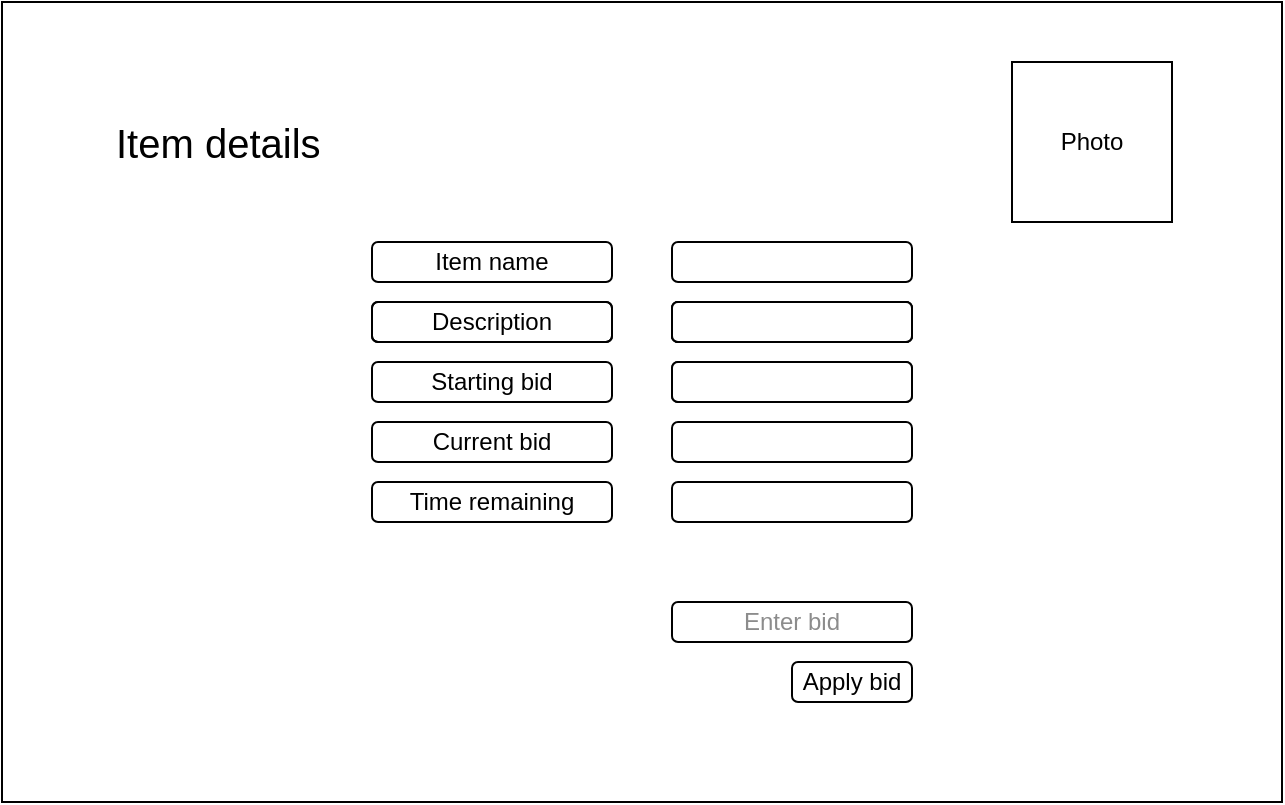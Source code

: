 <mxfile version="21.5.2" type="github">
  <diagram name="Page-1" id="ZwK1TVxV1vT6BhjGhmxK">
    <mxGraphModel dx="1434" dy="782" grid="1" gridSize="10" guides="1" tooltips="1" connect="1" arrows="1" fold="1" page="1" pageScale="1" pageWidth="850" pageHeight="1100" math="0" shadow="0">
      <root>
        <mxCell id="0" />
        <mxCell id="1" parent="0" />
        <mxCell id="0N-Cx6Ho1NlnJ_tPjS4K-1" value="" style="rounded=0;whiteSpace=wrap;html=1;fillColor=none;" parent="1" vertex="1">
          <mxGeometry x="105" y="170" width="640" height="400" as="geometry" />
        </mxCell>
        <mxCell id="0N-Cx6Ho1NlnJ_tPjS4K-2" value="" style="rounded=1;whiteSpace=wrap;html=1;" parent="1" vertex="1">
          <mxGeometry x="440" y="290" width="120" height="20" as="geometry" />
        </mxCell>
        <mxCell id="0N-Cx6Ho1NlnJ_tPjS4K-3" value="" style="rounded=1;whiteSpace=wrap;html=1;align=left;" parent="1" vertex="1">
          <mxGeometry x="440" y="320" width="120" height="20" as="geometry" />
        </mxCell>
        <mxCell id="0N-Cx6Ho1NlnJ_tPjS4K-4" value="" style="rounded=1;whiteSpace=wrap;html=1;align=left;" parent="1" vertex="1">
          <mxGeometry x="440" y="350" width="120" height="20" as="geometry" />
        </mxCell>
        <mxCell id="0N-Cx6Ho1NlnJ_tPjS4K-5" value="Item details" style="rounded=0;whiteSpace=wrap;html=1;fillColor=none;strokeColor=none;fontSize=20;align=left;" parent="1" vertex="1">
          <mxGeometry x="160" y="210" width="190" height="60" as="geometry" />
        </mxCell>
        <mxCell id="0N-Cx6Ho1NlnJ_tPjS4K-6" value="" style="rounded=1;whiteSpace=wrap;html=1;fillColor=none;" parent="1" vertex="1">
          <mxGeometry x="290" y="320" width="120" height="20" as="geometry" />
        </mxCell>
        <mxCell id="0N-Cx6Ho1NlnJ_tPjS4K-7" value="Starting bid" style="rounded=1;whiteSpace=wrap;html=1;fillColor=none;" parent="1" vertex="1">
          <mxGeometry x="290" y="350" width="120" height="20" as="geometry" />
        </mxCell>
        <mxCell id="0N-Cx6Ho1NlnJ_tPjS4K-8" value="Item name" style="rounded=1;whiteSpace=wrap;html=1;fillColor=none;" parent="1" vertex="1">
          <mxGeometry x="290" y="290" width="120" height="20" as="geometry" />
        </mxCell>
        <mxCell id="0N-Cx6Ho1NlnJ_tPjS4K-9" value="Description" style="rounded=1;whiteSpace=wrap;html=1;fillColor=none;" parent="1" vertex="1">
          <mxGeometry x="290" y="320" width="120" height="20" as="geometry" />
        </mxCell>
        <mxCell id="0N-Cx6Ho1NlnJ_tPjS4K-10" value="" style="rounded=1;whiteSpace=wrap;html=1;align=left;" parent="1" vertex="1">
          <mxGeometry x="440" y="320" width="120" height="20" as="geometry" />
        </mxCell>
        <mxCell id="0N-Cx6Ho1NlnJ_tPjS4K-11" value="" style="rounded=1;whiteSpace=wrap;html=1;align=left;" parent="1" vertex="1">
          <mxGeometry x="440" y="350" width="120" height="20" as="geometry" />
        </mxCell>
        <mxCell id="0N-Cx6Ho1NlnJ_tPjS4K-12" value="" style="rounded=1;whiteSpace=wrap;html=1;align=left;" parent="1" vertex="1">
          <mxGeometry x="440" y="320" width="120" height="20" as="geometry" />
        </mxCell>
        <mxCell id="0N-Cx6Ho1NlnJ_tPjS4K-13" value="Enter bid" style="rounded=1;whiteSpace=wrap;html=1;fillColor=none;fontColor=#8C8C8C;" parent="1" vertex="1">
          <mxGeometry x="440" y="470" width="120" height="20" as="geometry" />
        </mxCell>
        <mxCell id="0N-Cx6Ho1NlnJ_tPjS4K-14" value="Current bid" style="rounded=1;whiteSpace=wrap;html=1;fillColor=none;" parent="1" vertex="1">
          <mxGeometry x="290" y="380" width="120" height="20" as="geometry" />
        </mxCell>
        <mxCell id="0N-Cx6Ho1NlnJ_tPjS4K-16" value="" style="rounded=1;whiteSpace=wrap;html=1;align=left;" parent="1" vertex="1">
          <mxGeometry x="440" y="380" width="120" height="20" as="geometry" />
        </mxCell>
        <mxCell id="0N-Cx6Ho1NlnJ_tPjS4K-17" value="Apply bid" style="rounded=1;whiteSpace=wrap;html=1;fillColor=none;" parent="1" vertex="1">
          <mxGeometry x="500" y="500" width="60" height="20" as="geometry" />
        </mxCell>
        <mxCell id="0N-Cx6Ho1NlnJ_tPjS4K-20" value="Time remaining" style="rounded=1;whiteSpace=wrap;html=1;fillColor=none;" parent="1" vertex="1">
          <mxGeometry x="290" y="410" width="120" height="20" as="geometry" />
        </mxCell>
        <mxCell id="0N-Cx6Ho1NlnJ_tPjS4K-21" value="" style="rounded=1;whiteSpace=wrap;html=1;align=left;" parent="1" vertex="1">
          <mxGeometry x="440" y="410" width="120" height="20" as="geometry" />
        </mxCell>
        <mxCell id="0N-Cx6Ho1NlnJ_tPjS4K-22" value="&lt;div&gt;Photo&lt;/div&gt;" style="whiteSpace=wrap;html=1;aspect=fixed;" parent="1" vertex="1">
          <mxGeometry x="610" y="200" width="80" height="80" as="geometry" />
        </mxCell>
      </root>
    </mxGraphModel>
  </diagram>
</mxfile>
